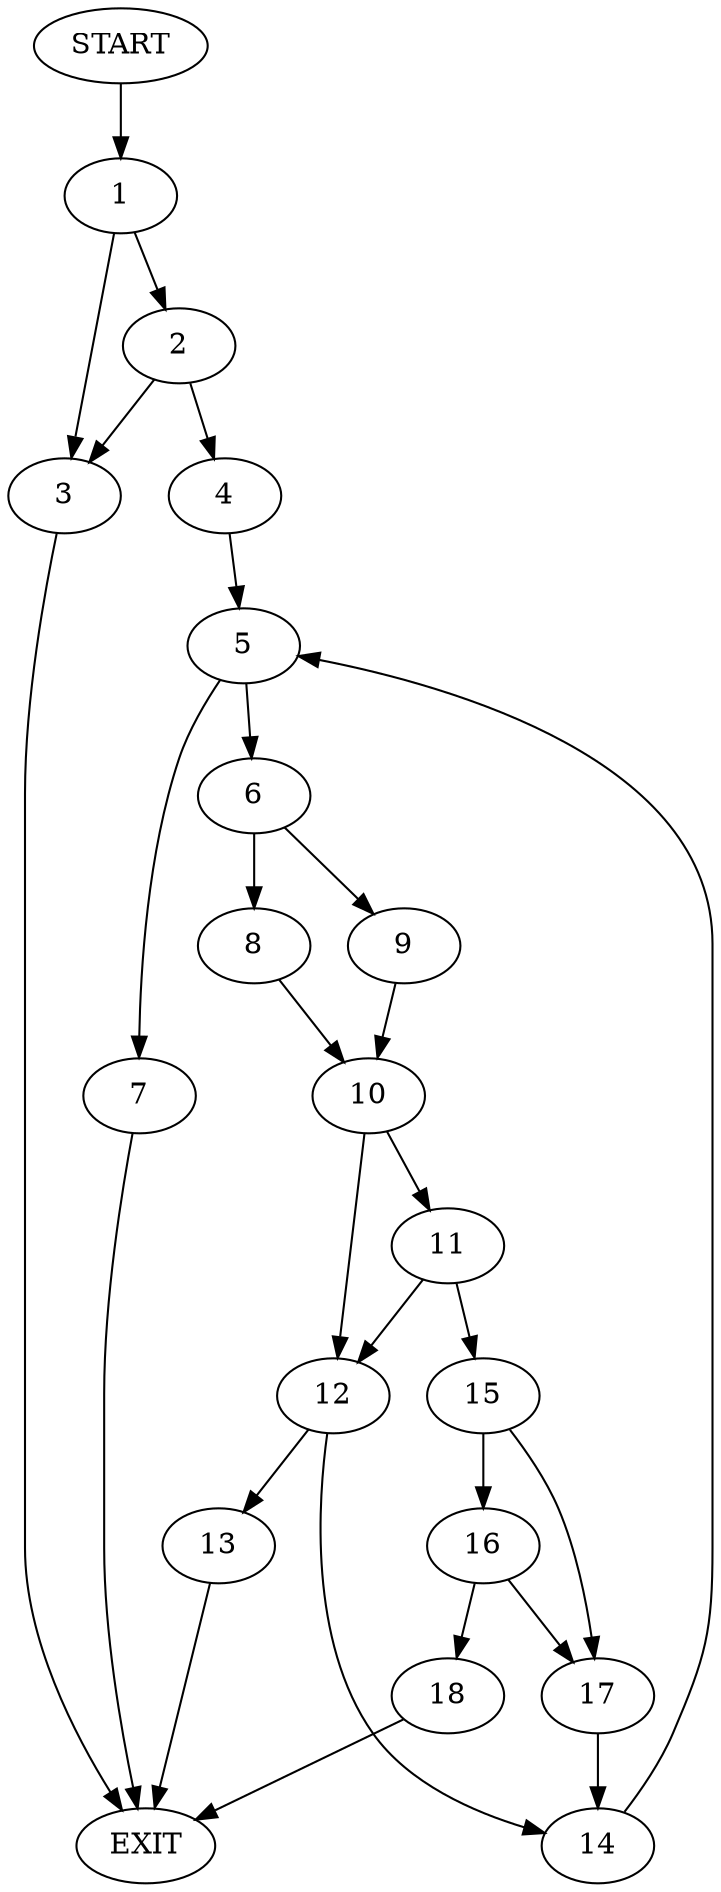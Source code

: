 digraph {
0 [label="START"]
19 [label="EXIT"]
0 -> 1
1 -> 2
1 -> 3
3 -> 19
2 -> 4
2 -> 3
4 -> 5
5 -> 6
5 -> 7
7 -> 19
6 -> 8
6 -> 9
9 -> 10
8 -> 10
10 -> 11
10 -> 12
12 -> 13
12 -> 14
11 -> 15
11 -> 12
15 -> 16
15 -> 17
17 -> 14
16 -> 17
16 -> 18
18 -> 19
14 -> 5
13 -> 19
}
